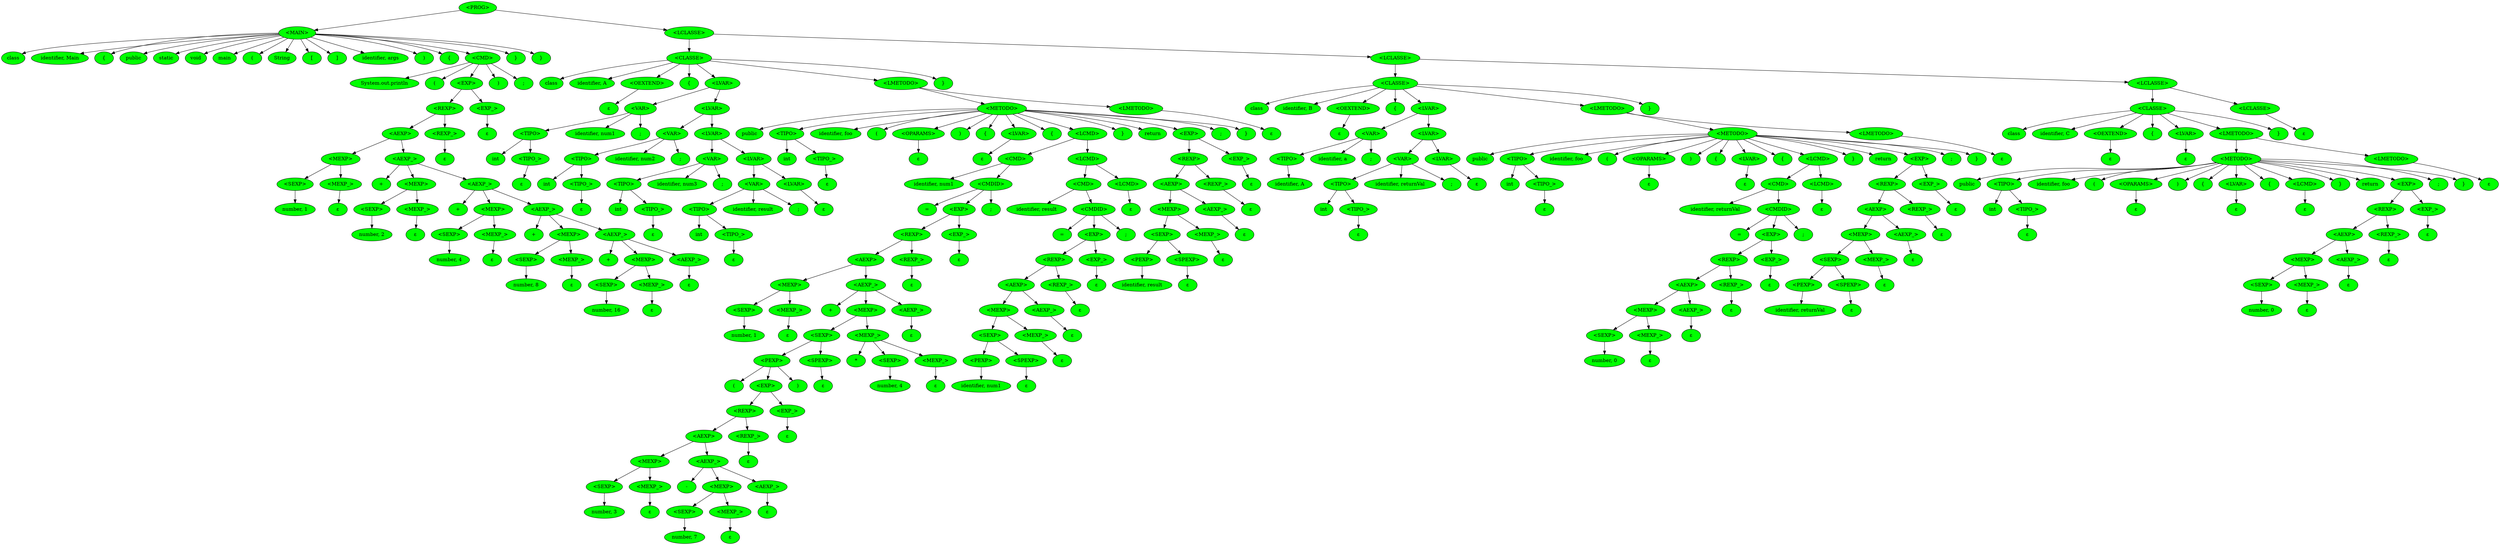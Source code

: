 digraph tree {
    "0x0" [label="<PROG>" fillcolor="green" style="filled"];
    "0x1" [label="<MAIN>" fillcolor="green" style="filled"];
    "0x2" [label="class" fillcolor="green" style="filled"];
    "0x3" [label="identifier, Main" fillcolor="green" style="filled"];
    "0x4" [label="{" fillcolor="green" style="filled"];
    "0x5" [label="public" fillcolor="green" style="filled"];
    "0x6" [label="static" fillcolor="green" style="filled"];
    "0x7" [label="void" fillcolor="green" style="filled"];
    "0x8" [label="main" fillcolor="green" style="filled"];
    "0x9" [label="(" fillcolor="green" style="filled"];
    "0xa" [label="String" fillcolor="green" style="filled"];
    "0xb" [label="[" fillcolor="green" style="filled"];
    "0xc" [label="]" fillcolor="green" style="filled"];
    "0xd" [label="identifier, args" fillcolor="green" style="filled"];
    "0xe" [label=")" fillcolor="green" style="filled"];
    "0xf" [label="{" fillcolor="green" style="filled"];
    "0x10" [label="<CMD>" fillcolor="green" style="filled"];
    "0x11" [label="System.out.println" fillcolor="green" style="filled"];
    "0x12" [label="(" fillcolor="green" style="filled"];
    "0x13" [label="<EXP>" fillcolor="green" style="filled"];
    "0x14" [label="<REXP>" fillcolor="green" style="filled"];
    "0x15" [label="<AEXP>" fillcolor="green" style="filled"];
    "0x16" [label="<MEXP>" fillcolor="green" style="filled"];
    "0x17" [label="<SEXP>" fillcolor="green" style="filled"];
    "0x18" [label="number, 1" fillcolor="green" style="filled"];
    "0x19" [label="<MEXP_>" fillcolor="green" style="filled"];
    "0x1a" [label="ε" fillcolor="green" style="filled"];
    "0x1b" [label="<AEXP_>" fillcolor="green" style="filled"];
    "0x1c" [label="+" fillcolor="green" style="filled"];
    "0x1d" [label="<MEXP>" fillcolor="green" style="filled"];
    "0x1e" [label="<SEXP>" fillcolor="green" style="filled"];
    "0x1f" [label="number, 2" fillcolor="green" style="filled"];
    "0x20" [label="<MEXP_>" fillcolor="green" style="filled"];
    "0x21" [label="ε" fillcolor="green" style="filled"];
    "0x22" [label="<AEXP_>" fillcolor="green" style="filled"];
    "0x23" [label="+" fillcolor="green" style="filled"];
    "0x24" [label="<MEXP>" fillcolor="green" style="filled"];
    "0x25" [label="<SEXP>" fillcolor="green" style="filled"];
    "0x26" [label="number, 4" fillcolor="green" style="filled"];
    "0x27" [label="<MEXP_>" fillcolor="green" style="filled"];
    "0x28" [label="ε" fillcolor="green" style="filled"];
    "0x29" [label="<AEXP_>" fillcolor="green" style="filled"];
    "0x2a" [label="+" fillcolor="green" style="filled"];
    "0x2b" [label="<MEXP>" fillcolor="green" style="filled"];
    "0x2c" [label="<SEXP>" fillcolor="green" style="filled"];
    "0x2d" [label="number, 8" fillcolor="green" style="filled"];
    "0x2e" [label="<MEXP_>" fillcolor="green" style="filled"];
    "0x2f" [label="ε" fillcolor="green" style="filled"];
    "0x30" [label="<AEXP_>" fillcolor="green" style="filled"];
    "0x31" [label="+" fillcolor="green" style="filled"];
    "0x32" [label="<MEXP>" fillcolor="green" style="filled"];
    "0x33" [label="<SEXP>" fillcolor="green" style="filled"];
    "0x34" [label="number, 16" fillcolor="green" style="filled"];
    "0x35" [label="<MEXP_>" fillcolor="green" style="filled"];
    "0x36" [label="ε" fillcolor="green" style="filled"];
    "0x37" [label="<AEXP_>" fillcolor="green" style="filled"];
    "0x38" [label="ε" fillcolor="green" style="filled"];
    "0x39" [label="<REXP_>" fillcolor="green" style="filled"];
    "0x3a" [label="ε" fillcolor="green" style="filled"];
    "0x3b" [label="<EXP_>" fillcolor="green" style="filled"];
    "0x3c" [label="ε" fillcolor="green" style="filled"];
    "0x3d" [label=")" fillcolor="green" style="filled"];
    "0x3e" [label=";" fillcolor="green" style="filled"];
    "0x3f" [label="}" fillcolor="green" style="filled"];
    "0x40" [label="}" fillcolor="green" style="filled"];
    "0x41" [label="<LCLASSE>" fillcolor="green" style="filled"];
    "0x42" [label="<CLASSE>" fillcolor="green" style="filled"];
    "0x43" [label="class" fillcolor="green" style="filled"];
    "0x44" [label="identifier, A" fillcolor="green" style="filled"];
    "0x45" [label="<OEXTEND>" fillcolor="green" style="filled"];
    "0x46" [label="ε" fillcolor="green" style="filled"];
    "0x47" [label="{" fillcolor="green" style="filled"];
    "0x48" [label="<LVAR>" fillcolor="green" style="filled"];
    "0x49" [label="<VAR>" fillcolor="green" style="filled"];
    "0x4a" [label="<TIPO>" fillcolor="green" style="filled"];
    "0x4b" [label="int" fillcolor="green" style="filled"];
    "0x4c" [label="<TIPO_>" fillcolor="green" style="filled"];
    "0x4d" [label="ε" fillcolor="green" style="filled"];
    "0x4e" [label="identifier, num1" fillcolor="green" style="filled"];
    "0x4f" [label=";" fillcolor="green" style="filled"];
    "0x50" [label="<LVAR>" fillcolor="green" style="filled"];
    "0x51" [label="<VAR>" fillcolor="green" style="filled"];
    "0x52" [label="<TIPO>" fillcolor="green" style="filled"];
    "0x53" [label="int" fillcolor="green" style="filled"];
    "0x54" [label="<TIPO_>" fillcolor="green" style="filled"];
    "0x55" [label="ε" fillcolor="green" style="filled"];
    "0x56" [label="identifier, num2" fillcolor="green" style="filled"];
    "0x57" [label=";" fillcolor="green" style="filled"];
    "0x58" [label="<LVAR>" fillcolor="green" style="filled"];
    "0x59" [label="<VAR>" fillcolor="green" style="filled"];
    "0x5a" [label="<TIPO>" fillcolor="green" style="filled"];
    "0x5b" [label="int" fillcolor="green" style="filled"];
    "0x5c" [label="<TIPO_>" fillcolor="green" style="filled"];
    "0x5d" [label="ε" fillcolor="green" style="filled"];
    "0x5e" [label="identifier, num3" fillcolor="green" style="filled"];
    "0x5f" [label=";" fillcolor="green" style="filled"];
    "0x60" [label="<LVAR>" fillcolor="green" style="filled"];
    "0x61" [label="<VAR>" fillcolor="green" style="filled"];
    "0x62" [label="<TIPO>" fillcolor="green" style="filled"];
    "0x63" [label="int" fillcolor="green" style="filled"];
    "0x64" [label="<TIPO_>" fillcolor="green" style="filled"];
    "0x65" [label="ε" fillcolor="green" style="filled"];
    "0x66" [label="identifier, result" fillcolor="green" style="filled"];
    "0x67" [label=";" fillcolor="green" style="filled"];
    "0x68" [label="<LVAR>" fillcolor="green" style="filled"];
    "0x69" [label="ε" fillcolor="green" style="filled"];
    "0x6a" [label="<LMETODO>" fillcolor="green" style="filled"];
    "0x6b" [label="<METODO>" fillcolor="green" style="filled"];
    "0x6c" [label="public" fillcolor="green" style="filled"];
    "0x6d" [label="<TIPO>" fillcolor="green" style="filled"];
    "0x6e" [label="int" fillcolor="green" style="filled"];
    "0x6f" [label="<TIPO_>" fillcolor="green" style="filled"];
    "0x70" [label="ε" fillcolor="green" style="filled"];
    "0x71" [label="identifier, foo" fillcolor="green" style="filled"];
    "0x72" [label="(" fillcolor="green" style="filled"];
    "0x73" [label="<OPARAMS>" fillcolor="green" style="filled"];
    "0x74" [label="ε" fillcolor="green" style="filled"];
    "0x75" [label=")" fillcolor="green" style="filled"];
    "0x76" [label="{" fillcolor="green" style="filled"];
    "0x77" [label="<LVAR>" fillcolor="green" style="filled"];
    "0x78" [label="ε" fillcolor="green" style="filled"];
    "0x79" [label="{" fillcolor="green" style="filled"];
    "0x7a" [label="<LCMD>" fillcolor="green" style="filled"];
    "0x7b" [label="<CMD>" fillcolor="green" style="filled"];
    "0x7c" [label="identifier, num1" fillcolor="green" style="filled"];
    "0x7d" [label="<CMDID>" fillcolor="green" style="filled"];
    "0x7e" [label="=" fillcolor="green" style="filled"];
    "0x7f" [label="<EXP>" fillcolor="green" style="filled"];
    "0x80" [label="<REXP>" fillcolor="green" style="filled"];
    "0x81" [label="<AEXP>" fillcolor="green" style="filled"];
    "0x82" [label="<MEXP>" fillcolor="green" style="filled"];
    "0x83" [label="<SEXP>" fillcolor="green" style="filled"];
    "0x84" [label="number, 1" fillcolor="green" style="filled"];
    "0x85" [label="<MEXP_>" fillcolor="green" style="filled"];
    "0x86" [label="ε" fillcolor="green" style="filled"];
    "0x87" [label="<AEXP_>" fillcolor="green" style="filled"];
    "0x88" [label="+" fillcolor="green" style="filled"];
    "0x89" [label="<MEXP>" fillcolor="green" style="filled"];
    "0x8a" [label="<SEXP>" fillcolor="green" style="filled"];
    "0x8b" [label="<PEXP>" fillcolor="green" style="filled"];
    "0x8c" [label="(" fillcolor="green" style="filled"];
    "0x8d" [label="<EXP>" fillcolor="green" style="filled"];
    "0x8e" [label="<REXP>" fillcolor="green" style="filled"];
    "0x8f" [label="<AEXP>" fillcolor="green" style="filled"];
    "0x90" [label="<MEXP>" fillcolor="green" style="filled"];
    "0x91" [label="<SEXP>" fillcolor="green" style="filled"];
    "0x92" [label="number, 3" fillcolor="green" style="filled"];
    "0x93" [label="<MEXP_>" fillcolor="green" style="filled"];
    "0x94" [label="ε" fillcolor="green" style="filled"];
    "0x95" [label="<AEXP_>" fillcolor="green" style="filled"];
    "0x96" [label="-" fillcolor="green" style="filled"];
    "0x97" [label="<MEXP>" fillcolor="green" style="filled"];
    "0x98" [label="<SEXP>" fillcolor="green" style="filled"];
    "0x99" [label="number, 7" fillcolor="green" style="filled"];
    "0x9a" [label="<MEXP_>" fillcolor="green" style="filled"];
    "0x9b" [label="ε" fillcolor="green" style="filled"];
    "0x9c" [label="<AEXP_>" fillcolor="green" style="filled"];
    "0x9d" [label="ε" fillcolor="green" style="filled"];
    "0x9e" [label="<REXP_>" fillcolor="green" style="filled"];
    "0x9f" [label="ε" fillcolor="green" style="filled"];
    "0xa0" [label="<EXP_>" fillcolor="green" style="filled"];
    "0xa1" [label="ε" fillcolor="green" style="filled"];
    "0xa2" [label=")" fillcolor="green" style="filled"];
    "0xa3" [label="<SPEXP>" fillcolor="green" style="filled"];
    "0xa4" [label="ε" fillcolor="green" style="filled"];
    "0xa5" [label="<MEXP_>" fillcolor="green" style="filled"];
    "0xa6" [label="*" fillcolor="green" style="filled"];
    "0xa7" [label="<SEXP>" fillcolor="green" style="filled"];
    "0xa8" [label="number, 4" fillcolor="green" style="filled"];
    "0xa9" [label="<MEXP_>" fillcolor="green" style="filled"];
    "0xaa" [label="ε" fillcolor="green" style="filled"];
    "0xab" [label="<AEXP_>" fillcolor="green" style="filled"];
    "0xac" [label="ε" fillcolor="green" style="filled"];
    "0xad" [label="<REXP_>" fillcolor="green" style="filled"];
    "0xae" [label="ε" fillcolor="green" style="filled"];
    "0xaf" [label="<EXP_>" fillcolor="green" style="filled"];
    "0xb0" [label="ε" fillcolor="green" style="filled"];
    "0xb1" [label=";" fillcolor="green" style="filled"];
    "0xb2" [label="<LCMD>" fillcolor="green" style="filled"];
    "0xb3" [label="<CMD>" fillcolor="green" style="filled"];
    "0xb4" [label="identifier, result" fillcolor="green" style="filled"];
    "0xb5" [label="<CMDID>" fillcolor="green" style="filled"];
    "0xb6" [label="=" fillcolor="green" style="filled"];
    "0xb7" [label="<EXP>" fillcolor="green" style="filled"];
    "0xb8" [label="<REXP>" fillcolor="green" style="filled"];
    "0xb9" [label="<AEXP>" fillcolor="green" style="filled"];
    "0xba" [label="<MEXP>" fillcolor="green" style="filled"];
    "0xbb" [label="<SEXP>" fillcolor="green" style="filled"];
    "0xbc" [label="<PEXP>" fillcolor="green" style="filled"];
    "0xbd" [label="identifier, num1" fillcolor="green" style="filled"];
    "0xbe" [label="<SPEXP>" fillcolor="green" style="filled"];
    "0xbf" [label="ε" fillcolor="green" style="filled"];
    "0xc0" [label="<MEXP_>" fillcolor="green" style="filled"];
    "0xc1" [label="ε" fillcolor="green" style="filled"];
    "0xc2" [label="<AEXP_>" fillcolor="green" style="filled"];
    "0xc3" [label="ε" fillcolor="green" style="filled"];
    "0xc4" [label="<REXP_>" fillcolor="green" style="filled"];
    "0xc5" [label="ε" fillcolor="green" style="filled"];
    "0xc6" [label="<EXP_>" fillcolor="green" style="filled"];
    "0xc7" [label="ε" fillcolor="green" style="filled"];
    "0xc8" [label=";" fillcolor="green" style="filled"];
    "0xc9" [label="<LCMD>" fillcolor="green" style="filled"];
    "0xca" [label="ε" fillcolor="green" style="filled"];
    "0xcb" [label="}" fillcolor="green" style="filled"];
    "0xcc" [label="return" fillcolor="green" style="filled"];
    "0xcd" [label="<EXP>" fillcolor="green" style="filled"];
    "0xce" [label="<REXP>" fillcolor="green" style="filled"];
    "0xcf" [label="<AEXP>" fillcolor="green" style="filled"];
    "0xd0" [label="<MEXP>" fillcolor="green" style="filled"];
    "0xd1" [label="<SEXP>" fillcolor="green" style="filled"];
    "0xd2" [label="<PEXP>" fillcolor="green" style="filled"];
    "0xd3" [label="identifier, result" fillcolor="green" style="filled"];
    "0xd4" [label="<SPEXP>" fillcolor="green" style="filled"];
    "0xd5" [label="ε" fillcolor="green" style="filled"];
    "0xd6" [label="<MEXP_>" fillcolor="green" style="filled"];
    "0xd7" [label="ε" fillcolor="green" style="filled"];
    "0xd8" [label="<AEXP_>" fillcolor="green" style="filled"];
    "0xd9" [label="ε" fillcolor="green" style="filled"];
    "0xda" [label="<REXP_>" fillcolor="green" style="filled"];
    "0xdb" [label="ε" fillcolor="green" style="filled"];
    "0xdc" [label="<EXP_>" fillcolor="green" style="filled"];
    "0xdd" [label="ε" fillcolor="green" style="filled"];
    "0xde" [label=";" fillcolor="green" style="filled"];
    "0xdf" [label="}" fillcolor="green" style="filled"];
    "0xe0" [label="<LMETODO>" fillcolor="green" style="filled"];
    "0xe1" [label="ε" fillcolor="green" style="filled"];
    "0xe2" [label="}" fillcolor="green" style="filled"];
    "0xe3" [label="<LCLASSE>" fillcolor="green" style="filled"];
    "0xe4" [label="<CLASSE>" fillcolor="green" style="filled"];
    "0xe5" [label="class" fillcolor="green" style="filled"];
    "0xe6" [label="identifier, B" fillcolor="green" style="filled"];
    "0xe7" [label="<OEXTEND>" fillcolor="green" style="filled"];
    "0xe8" [label="ε" fillcolor="green" style="filled"];
    "0xe9" [label="{" fillcolor="green" style="filled"];
    "0xea" [label="<LVAR>" fillcolor="green" style="filled"];
    "0xeb" [label="<VAR>" fillcolor="green" style="filled"];
    "0xec" [label="<TIPO>" fillcolor="green" style="filled"];
    "0xed" [label="identifier, A" fillcolor="green" style="filled"];
    "0xee" [label="identifier, a" fillcolor="green" style="filled"];
    "0xef" [label=";" fillcolor="green" style="filled"];
    "0xf0" [label="<LVAR>" fillcolor="green" style="filled"];
    "0xf1" [label="<VAR>" fillcolor="green" style="filled"];
    "0xf2" [label="<TIPO>" fillcolor="green" style="filled"];
    "0xf3" [label="int" fillcolor="green" style="filled"];
    "0xf4" [label="<TIPO_>" fillcolor="green" style="filled"];
    "0xf5" [label="ε" fillcolor="green" style="filled"];
    "0xf6" [label="identifier, returnVal" fillcolor="green" style="filled"];
    "0xf7" [label=";" fillcolor="green" style="filled"];
    "0xf8" [label="<LVAR>" fillcolor="green" style="filled"];
    "0xf9" [label="ε" fillcolor="green" style="filled"];
    "0xfa" [label="<LMETODO>" fillcolor="green" style="filled"];
    "0xfb" [label="<METODO>" fillcolor="green" style="filled"];
    "0xfc" [label="public" fillcolor="green" style="filled"];
    "0xfd" [label="<TIPO>" fillcolor="green" style="filled"];
    "0xfe" [label="int" fillcolor="green" style="filled"];
    "0xff" [label="<TIPO_>" fillcolor="green" style="filled"];
    "0x100" [label="ε" fillcolor="green" style="filled"];
    "0x101" [label="identifier, foo" fillcolor="green" style="filled"];
    "0x102" [label="(" fillcolor="green" style="filled"];
    "0x103" [label="<OPARAMS>" fillcolor="green" style="filled"];
    "0x104" [label="ε" fillcolor="green" style="filled"];
    "0x105" [label=")" fillcolor="green" style="filled"];
    "0x106" [label="{" fillcolor="green" style="filled"];
    "0x107" [label="<LVAR>" fillcolor="green" style="filled"];
    "0x108" [label="ε" fillcolor="green" style="filled"];
    "0x109" [label="{" fillcolor="green" style="filled"];
    "0x10a" [label="<LCMD>" fillcolor="green" style="filled"];
    "0x10b" [label="<CMD>" fillcolor="green" style="filled"];
    "0x10c" [label="identifier, returnVal" fillcolor="green" style="filled"];
    "0x10d" [label="<CMDID>" fillcolor="green" style="filled"];
    "0x10e" [label="=" fillcolor="green" style="filled"];
    "0x10f" [label="<EXP>" fillcolor="green" style="filled"];
    "0x110" [label="<REXP>" fillcolor="green" style="filled"];
    "0x111" [label="<AEXP>" fillcolor="green" style="filled"];
    "0x112" [label="<MEXP>" fillcolor="green" style="filled"];
    "0x113" [label="<SEXP>" fillcolor="green" style="filled"];
    "0x114" [label="number, 0" fillcolor="green" style="filled"];
    "0x115" [label="<MEXP_>" fillcolor="green" style="filled"];
    "0x116" [label="ε" fillcolor="green" style="filled"];
    "0x117" [label="<AEXP_>" fillcolor="green" style="filled"];
    "0x118" [label="ε" fillcolor="green" style="filled"];
    "0x119" [label="<REXP_>" fillcolor="green" style="filled"];
    "0x11a" [label="ε" fillcolor="green" style="filled"];
    "0x11b" [label="<EXP_>" fillcolor="green" style="filled"];
    "0x11c" [label="ε" fillcolor="green" style="filled"];
    "0x11d" [label=";" fillcolor="green" style="filled"];
    "0x11e" [label="<LCMD>" fillcolor="green" style="filled"];
    "0x11f" [label="ε" fillcolor="green" style="filled"];
    "0x120" [label="}" fillcolor="green" style="filled"];
    "0x121" [label="return" fillcolor="green" style="filled"];
    "0x122" [label="<EXP>" fillcolor="green" style="filled"];
    "0x123" [label="<REXP>" fillcolor="green" style="filled"];
    "0x124" [label="<AEXP>" fillcolor="green" style="filled"];
    "0x125" [label="<MEXP>" fillcolor="green" style="filled"];
    "0x126" [label="<SEXP>" fillcolor="green" style="filled"];
    "0x127" [label="<PEXP>" fillcolor="green" style="filled"];
    "0x128" [label="identifier, returnVal" fillcolor="green" style="filled"];
    "0x129" [label="<SPEXP>" fillcolor="green" style="filled"];
    "0x12a" [label="ε" fillcolor="green" style="filled"];
    "0x12b" [label="<MEXP_>" fillcolor="green" style="filled"];
    "0x12c" [label="ε" fillcolor="green" style="filled"];
    "0x12d" [label="<AEXP_>" fillcolor="green" style="filled"];
    "0x12e" [label="ε" fillcolor="green" style="filled"];
    "0x12f" [label="<REXP_>" fillcolor="green" style="filled"];
    "0x130" [label="ε" fillcolor="green" style="filled"];
    "0x131" [label="<EXP_>" fillcolor="green" style="filled"];
    "0x132" [label="ε" fillcolor="green" style="filled"];
    "0x133" [label=";" fillcolor="green" style="filled"];
    "0x134" [label="}" fillcolor="green" style="filled"];
    "0x135" [label="<LMETODO>" fillcolor="green" style="filled"];
    "0x136" [label="ε" fillcolor="green" style="filled"];
    "0x137" [label="}" fillcolor="green" style="filled"];
    "0x138" [label="<LCLASSE>" fillcolor="green" style="filled"];
    "0x139" [label="<CLASSE>" fillcolor="green" style="filled"];
    "0x13a" [label="class" fillcolor="green" style="filled"];
    "0x13b" [label="identifier, C" fillcolor="green" style="filled"];
    "0x13c" [label="<OEXTEND>" fillcolor="green" style="filled"];
    "0x13d" [label="ε" fillcolor="green" style="filled"];
    "0x13e" [label="{" fillcolor="green" style="filled"];
    "0x13f" [label="<LVAR>" fillcolor="green" style="filled"];
    "0x140" [label="ε" fillcolor="green" style="filled"];
    "0x141" [label="<LMETODO>" fillcolor="green" style="filled"];
    "0x142" [label="<METODO>" fillcolor="green" style="filled"];
    "0x143" [label="public" fillcolor="green" style="filled"];
    "0x144" [label="<TIPO>" fillcolor="green" style="filled"];
    "0x145" [label="int" fillcolor="green" style="filled"];
    "0x146" [label="<TIPO_>" fillcolor="green" style="filled"];
    "0x147" [label="ε" fillcolor="green" style="filled"];
    "0x148" [label="identifier, foo" fillcolor="green" style="filled"];
    "0x149" [label="(" fillcolor="green" style="filled"];
    "0x14a" [label="<OPARAMS>" fillcolor="green" style="filled"];
    "0x14b" [label="ε" fillcolor="green" style="filled"];
    "0x14c" [label=")" fillcolor="green" style="filled"];
    "0x14d" [label="{" fillcolor="green" style="filled"];
    "0x14e" [label="<LVAR>" fillcolor="green" style="filled"];
    "0x14f" [label="ε" fillcolor="green" style="filled"];
    "0x150" [label="{" fillcolor="green" style="filled"];
    "0x151" [label="<LCMD>" fillcolor="green" style="filled"];
    "0x152" [label="ε" fillcolor="green" style="filled"];
    "0x153" [label="}" fillcolor="green" style="filled"];
    "0x154" [label="return" fillcolor="green" style="filled"];
    "0x155" [label="<EXP>" fillcolor="green" style="filled"];
    "0x156" [label="<REXP>" fillcolor="green" style="filled"];
    "0x157" [label="<AEXP>" fillcolor="green" style="filled"];
    "0x158" [label="<MEXP>" fillcolor="green" style="filled"];
    "0x159" [label="<SEXP>" fillcolor="green" style="filled"];
    "0x15a" [label="number, 0" fillcolor="green" style="filled"];
    "0x15b" [label="<MEXP_>" fillcolor="green" style="filled"];
    "0x15c" [label="ε" fillcolor="green" style="filled"];
    "0x15d" [label="<AEXP_>" fillcolor="green" style="filled"];
    "0x15e" [label="ε" fillcolor="green" style="filled"];
    "0x15f" [label="<REXP_>" fillcolor="green" style="filled"];
    "0x160" [label="ε" fillcolor="green" style="filled"];
    "0x161" [label="<EXP_>" fillcolor="green" style="filled"];
    "0x162" [label="ε" fillcolor="green" style="filled"];
    "0x163" [label=";" fillcolor="green" style="filled"];
    "0x164" [label="}" fillcolor="green" style="filled"];
    "0x165" [label="<LMETODO>" fillcolor="green" style="filled"];
    "0x166" [label="ε" fillcolor="green" style="filled"];
    "0x167" [label="}" fillcolor="green" style="filled"];
    "0x168" [label="<LCLASSE>" fillcolor="green" style="filled"];
    "0x169" [label="ε" fillcolor="green" style="filled"];
    "0x0" -> "0x1";
    "0x0" -> "0x41";
    "0x1" -> "0x2";
    "0x1" -> "0x3";
    "0x1" -> "0x4";
    "0x1" -> "0x5";
    "0x1" -> "0x6";
    "0x1" -> "0x7";
    "0x1" -> "0x8";
    "0x1" -> "0x9";
    "0x1" -> "0xa";
    "0x1" -> "0xb";
    "0x1" -> "0xc";
    "0x1" -> "0xd";
    "0x1" -> "0xe";
    "0x1" -> "0xf";
    "0x1" -> "0x10";
    "0x1" -> "0x3f";
    "0x1" -> "0x40";
    "0x10" -> "0x11";
    "0x10" -> "0x12";
    "0x10" -> "0x13";
    "0x10" -> "0x3d";
    "0x10" -> "0x3e";
    "0x13" -> "0x14";
    "0x13" -> "0x3b";
    "0x14" -> "0x15";
    "0x14" -> "0x39";
    "0x15" -> "0x16";
    "0x15" -> "0x1b";
    "0x16" -> "0x17";
    "0x16" -> "0x19";
    "0x17" -> "0x18";
    "0x19" -> "0x1a";
    "0x1b" -> "0x1c";
    "0x1b" -> "0x1d";
    "0x1b" -> "0x22";
    "0x1d" -> "0x1e";
    "0x1d" -> "0x20";
    "0x1e" -> "0x1f";
    "0x20" -> "0x21";
    "0x22" -> "0x23";
    "0x22" -> "0x24";
    "0x22" -> "0x29";
    "0x24" -> "0x25";
    "0x24" -> "0x27";
    "0x25" -> "0x26";
    "0x27" -> "0x28";
    "0x29" -> "0x2a";
    "0x29" -> "0x2b";
    "0x29" -> "0x30";
    "0x2b" -> "0x2c";
    "0x2b" -> "0x2e";
    "0x2c" -> "0x2d";
    "0x2e" -> "0x2f";
    "0x30" -> "0x31";
    "0x30" -> "0x32";
    "0x30" -> "0x37";
    "0x32" -> "0x33";
    "0x32" -> "0x35";
    "0x33" -> "0x34";
    "0x35" -> "0x36";
    "0x37" -> "0x38";
    "0x39" -> "0x3a";
    "0x3b" -> "0x3c";
    "0x41" -> "0x42";
    "0x41" -> "0xe3";
    "0x42" -> "0x43";
    "0x42" -> "0x44";
    "0x42" -> "0x45";
    "0x42" -> "0x47";
    "0x42" -> "0x48";
    "0x42" -> "0x6a";
    "0x42" -> "0xe2";
    "0x45" -> "0x46";
    "0x48" -> "0x49";
    "0x48" -> "0x50";
    "0x49" -> "0x4a";
    "0x49" -> "0x4e";
    "0x49" -> "0x4f";
    "0x4a" -> "0x4b";
    "0x4a" -> "0x4c";
    "0x4c" -> "0x4d";
    "0x50" -> "0x51";
    "0x50" -> "0x58";
    "0x51" -> "0x52";
    "0x51" -> "0x56";
    "0x51" -> "0x57";
    "0x52" -> "0x53";
    "0x52" -> "0x54";
    "0x54" -> "0x55";
    "0x58" -> "0x59";
    "0x58" -> "0x60";
    "0x59" -> "0x5a";
    "0x59" -> "0x5e";
    "0x59" -> "0x5f";
    "0x5a" -> "0x5b";
    "0x5a" -> "0x5c";
    "0x5c" -> "0x5d";
    "0x60" -> "0x61";
    "0x60" -> "0x68";
    "0x61" -> "0x62";
    "0x61" -> "0x66";
    "0x61" -> "0x67";
    "0x62" -> "0x63";
    "0x62" -> "0x64";
    "0x64" -> "0x65";
    "0x68" -> "0x69";
    "0x6a" -> "0x6b";
    "0x6a" -> "0xe0";
    "0x6b" -> "0x6c";
    "0x6b" -> "0x6d";
    "0x6b" -> "0x71";
    "0x6b" -> "0x72";
    "0x6b" -> "0x73";
    "0x6b" -> "0x75";
    "0x6b" -> "0x76";
    "0x6b" -> "0x77";
    "0x6b" -> "0x79";
    "0x6b" -> "0x7a";
    "0x6b" -> "0xcb";
    "0x6b" -> "0xcc";
    "0x6b" -> "0xcd";
    "0x6b" -> "0xde";
    "0x6b" -> "0xdf";
    "0x6d" -> "0x6e";
    "0x6d" -> "0x6f";
    "0x6f" -> "0x70";
    "0x73" -> "0x74";
    "0x77" -> "0x78";
    "0x7a" -> "0x7b";
    "0x7a" -> "0xb2";
    "0x7b" -> "0x7c";
    "0x7b" -> "0x7d";
    "0x7d" -> "0x7e";
    "0x7d" -> "0x7f";
    "0x7d" -> "0xb1";
    "0x7f" -> "0x80";
    "0x7f" -> "0xaf";
    "0x80" -> "0x81";
    "0x80" -> "0xad";
    "0x81" -> "0x82";
    "0x81" -> "0x87";
    "0x82" -> "0x83";
    "0x82" -> "0x85";
    "0x83" -> "0x84";
    "0x85" -> "0x86";
    "0x87" -> "0x88";
    "0x87" -> "0x89";
    "0x87" -> "0xab";
    "0x89" -> "0x8a";
    "0x89" -> "0xa5";
    "0x8a" -> "0x8b";
    "0x8a" -> "0xa3";
    "0x8b" -> "0x8c";
    "0x8b" -> "0x8d";
    "0x8b" -> "0xa2";
    "0x8d" -> "0x8e";
    "0x8d" -> "0xa0";
    "0x8e" -> "0x8f";
    "0x8e" -> "0x9e";
    "0x8f" -> "0x90";
    "0x8f" -> "0x95";
    "0x90" -> "0x91";
    "0x90" -> "0x93";
    "0x91" -> "0x92";
    "0x93" -> "0x94";
    "0x95" -> "0x96";
    "0x95" -> "0x97";
    "0x95" -> "0x9c";
    "0x97" -> "0x98";
    "0x97" -> "0x9a";
    "0x98" -> "0x99";
    "0x9a" -> "0x9b";
    "0x9c" -> "0x9d";
    "0x9e" -> "0x9f";
    "0xa0" -> "0xa1";
    "0xa3" -> "0xa4";
    "0xa5" -> "0xa6";
    "0xa5" -> "0xa7";
    "0xa5" -> "0xa9";
    "0xa7" -> "0xa8";
    "0xa9" -> "0xaa";
    "0xab" -> "0xac";
    "0xad" -> "0xae";
    "0xaf" -> "0xb0";
    "0xb2" -> "0xb3";
    "0xb2" -> "0xc9";
    "0xb3" -> "0xb4";
    "0xb3" -> "0xb5";
    "0xb5" -> "0xb6";
    "0xb5" -> "0xb7";
    "0xb5" -> "0xc8";
    "0xb7" -> "0xb8";
    "0xb7" -> "0xc6";
    "0xb8" -> "0xb9";
    "0xb8" -> "0xc4";
    "0xb9" -> "0xba";
    "0xb9" -> "0xc2";
    "0xba" -> "0xbb";
    "0xba" -> "0xc0";
    "0xbb" -> "0xbc";
    "0xbb" -> "0xbe";
    "0xbc" -> "0xbd";
    "0xbe" -> "0xbf";
    "0xc0" -> "0xc1";
    "0xc2" -> "0xc3";
    "0xc4" -> "0xc5";
    "0xc6" -> "0xc7";
    "0xc9" -> "0xca";
    "0xcd" -> "0xce";
    "0xcd" -> "0xdc";
    "0xce" -> "0xcf";
    "0xce" -> "0xda";
    "0xcf" -> "0xd0";
    "0xcf" -> "0xd8";
    "0xd0" -> "0xd1";
    "0xd0" -> "0xd6";
    "0xd1" -> "0xd2";
    "0xd1" -> "0xd4";
    "0xd2" -> "0xd3";
    "0xd4" -> "0xd5";
    "0xd6" -> "0xd7";
    "0xd8" -> "0xd9";
    "0xda" -> "0xdb";
    "0xdc" -> "0xdd";
    "0xe0" -> "0xe1";
    "0xe3" -> "0xe4";
    "0xe3" -> "0x138";
    "0xe4" -> "0xe5";
    "0xe4" -> "0xe6";
    "0xe4" -> "0xe7";
    "0xe4" -> "0xe9";
    "0xe4" -> "0xea";
    "0xe4" -> "0xfa";
    "0xe4" -> "0x137";
    "0xe7" -> "0xe8";
    "0xea" -> "0xeb";
    "0xea" -> "0xf0";
    "0xeb" -> "0xec";
    "0xeb" -> "0xee";
    "0xeb" -> "0xef";
    "0xec" -> "0xed";
    "0xf0" -> "0xf1";
    "0xf0" -> "0xf8";
    "0xf1" -> "0xf2";
    "0xf1" -> "0xf6";
    "0xf1" -> "0xf7";
    "0xf2" -> "0xf3";
    "0xf2" -> "0xf4";
    "0xf4" -> "0xf5";
    "0xf8" -> "0xf9";
    "0xfa" -> "0xfb";
    "0xfa" -> "0x135";
    "0xfb" -> "0xfc";
    "0xfb" -> "0xfd";
    "0xfb" -> "0x101";
    "0xfb" -> "0x102";
    "0xfb" -> "0x103";
    "0xfb" -> "0x105";
    "0xfb" -> "0x106";
    "0xfb" -> "0x107";
    "0xfb" -> "0x109";
    "0xfb" -> "0x10a";
    "0xfb" -> "0x120";
    "0xfb" -> "0x121";
    "0xfb" -> "0x122";
    "0xfb" -> "0x133";
    "0xfb" -> "0x134";
    "0xfd" -> "0xfe";
    "0xfd" -> "0xff";
    "0xff" -> "0x100";
    "0x103" -> "0x104";
    "0x107" -> "0x108";
    "0x10a" -> "0x10b";
    "0x10a" -> "0x11e";
    "0x10b" -> "0x10c";
    "0x10b" -> "0x10d";
    "0x10d" -> "0x10e";
    "0x10d" -> "0x10f";
    "0x10d" -> "0x11d";
    "0x10f" -> "0x110";
    "0x10f" -> "0x11b";
    "0x110" -> "0x111";
    "0x110" -> "0x119";
    "0x111" -> "0x112";
    "0x111" -> "0x117";
    "0x112" -> "0x113";
    "0x112" -> "0x115";
    "0x113" -> "0x114";
    "0x115" -> "0x116";
    "0x117" -> "0x118";
    "0x119" -> "0x11a";
    "0x11b" -> "0x11c";
    "0x11e" -> "0x11f";
    "0x122" -> "0x123";
    "0x122" -> "0x131";
    "0x123" -> "0x124";
    "0x123" -> "0x12f";
    "0x124" -> "0x125";
    "0x124" -> "0x12d";
    "0x125" -> "0x126";
    "0x125" -> "0x12b";
    "0x126" -> "0x127";
    "0x126" -> "0x129";
    "0x127" -> "0x128";
    "0x129" -> "0x12a";
    "0x12b" -> "0x12c";
    "0x12d" -> "0x12e";
    "0x12f" -> "0x130";
    "0x131" -> "0x132";
    "0x135" -> "0x136";
    "0x138" -> "0x139";
    "0x138" -> "0x168";
    "0x139" -> "0x13a";
    "0x139" -> "0x13b";
    "0x139" -> "0x13c";
    "0x139" -> "0x13e";
    "0x139" -> "0x13f";
    "0x139" -> "0x141";
    "0x139" -> "0x167";
    "0x13c" -> "0x13d";
    "0x13f" -> "0x140";
    "0x141" -> "0x142";
    "0x141" -> "0x165";
    "0x142" -> "0x143";
    "0x142" -> "0x144";
    "0x142" -> "0x148";
    "0x142" -> "0x149";
    "0x142" -> "0x14a";
    "0x142" -> "0x14c";
    "0x142" -> "0x14d";
    "0x142" -> "0x14e";
    "0x142" -> "0x150";
    "0x142" -> "0x151";
    "0x142" -> "0x153";
    "0x142" -> "0x154";
    "0x142" -> "0x155";
    "0x142" -> "0x163";
    "0x142" -> "0x164";
    "0x144" -> "0x145";
    "0x144" -> "0x146";
    "0x146" -> "0x147";
    "0x14a" -> "0x14b";
    "0x14e" -> "0x14f";
    "0x151" -> "0x152";
    "0x155" -> "0x156";
    "0x155" -> "0x161";
    "0x156" -> "0x157";
    "0x156" -> "0x15f";
    "0x157" -> "0x158";
    "0x157" -> "0x15d";
    "0x158" -> "0x159";
    "0x158" -> "0x15b";
    "0x159" -> "0x15a";
    "0x15b" -> "0x15c";
    "0x15d" -> "0x15e";
    "0x15f" -> "0x160";
    "0x161" -> "0x162";
    "0x165" -> "0x166";
    "0x168" -> "0x169";
}
